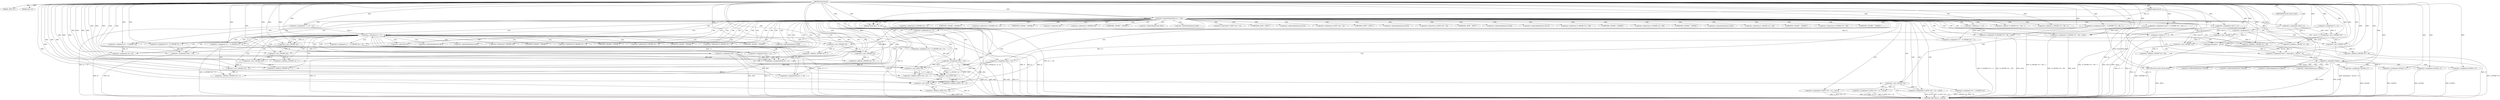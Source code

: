 digraph IGDstartelt {  
"1000112" [label = "(METHOD,IGDstartelt)" ]
"1000359" [label = "(METHOD_RETURN,int __fastcall)" ]
"1000113" [label = "(PARAM,_BYTE *a1)" ]
"1000114" [label = "(PARAM,char *a2)" ]
"1000115" [label = "(PARAM,signed int a3)" ]
"1000128" [label = "(<operator>.assignment,v3 = a1)" ]
"1000132" [label = "(<operator>.greaterEqualsThan,a3 >= 128)" ]
"1000136" [label = "(<operator>.assignment,v7 = a2 + 112)" ]
"1000138" [label = "(<operator>.addition,a2 + 112)" ]
"1000141" [label = "(<operator>.assignment,v8 = a1)" ]
"1000146" [label = "(<operator>.assignment,v9 = *(_DWORD *)a2)" ]
"1000149" [label = "(<operator>.cast,(_DWORD *)a2)" ]
"1000152" [label = "(<operator>.assignment,v10 = *((_DWORD *)a2 + 1))" ]
"1000155" [label = "(<operator>.addition,(_DWORD *)a2 + 1)" ]
"1000156" [label = "(<operator>.cast,(_DWORD *)a2)" ]
"1000160" [label = "(<operator>.assignment,v11 = *((_DWORD *)a2 + 2))" ]
"1000163" [label = "(<operator>.addition,(_DWORD *)a2 + 2)" ]
"1000164" [label = "(<operator>.cast,(_DWORD *)a2)" ]
"1000168" [label = "(<operator>.assignment,v12 = *((_DWORD *)a2 + 3))" ]
"1000171" [label = "(<operator>.addition,(_DWORD *)a2 + 3)" ]
"1000172" [label = "(<operator>.cast,(_DWORD *)a2)" ]
"1000176" [label = "(<operator>.assignmentPlus,a2 += 16)" ]
"1000179" [label = "(<operator>.assignment,*v8 = v9)" ]
"1000183" [label = "(<operator>.assignment,v8[1] = v10)" ]
"1000188" [label = "(<operator>.assignment,v8[2] = v11)" ]
"1000193" [label = "(<operator>.assignment,v8[3] = v12)" ]
"1000198" [label = "(<operator>.assignmentPlus,v8 += 4)" ]
"1000201" [label = "(<operator>.notEquals,a2 != v7)" ]
"1000204" [label = "(<operator>.assignment,v13 = *((_DWORD *)a2 + 1))" ]
"1000207" [label = "(<operator>.addition,(_DWORD *)a2 + 1)" ]
"1000208" [label = "(<operator>.cast,(_DWORD *)a2)" ]
"1000212" [label = "(<operator>.assignment,v14 = *((_DWORD *)a2 + 2))" ]
"1000215" [label = "(<operator>.addition,(_DWORD *)a2 + 2)" ]
"1000216" [label = "(<operator>.cast,(_DWORD *)a2)" ]
"1000220" [label = "(<operator>.assignment,*v8 = *(_DWORD *)a2)" ]
"1000224" [label = "(<operator>.cast,(_DWORD *)a2)" ]
"1000227" [label = "(<operator>.assignment,v8[1] = v13)" ]
"1000232" [label = "(<operator>.assignment,v8[2] = v14)" ]
"1000237" [label = "(<operator>.assignment,*((_BYTE *)v8 + 12) = a2[12])" ]
"1000239" [label = "(<operator>.addition,(_BYTE *)v8 + 12)" ]
"1000240" [label = "(<operator>.cast,(_BYTE *)v8)" ]
"1000247" [label = "(<operator>.assignment,*((_BYTE *)v8 + 13) = a2[13])" ]
"1000249" [label = "(<operator>.addition,(_BYTE *)v8 + 13)" ]
"1000250" [label = "(<operator>.cast,(_BYTE *)v8)" ]
"1000257" [label = "(<operator>.assignment,*((_BYTE *)v8 + 14) = a2[14])" ]
"1000259" [label = "(<operator>.addition,(_BYTE *)v8 + 14)" ]
"1000260" [label = "(<operator>.cast,(_BYTE *)v8)" ]
"1000267" [label = "(<operator>.assignment,v3[127] = 0)" ]
"1000272" [label = "(<operator>.assignment,result = *((_DWORD *)v3 + 96) + 1)" ]
"1000276" [label = "(<operator>.addition,(_DWORD *)v3 + 96)" ]
"1000277" [label = "(<operator>.cast,(_DWORD *)v3)" ]
"1000274" [label = "(<operator>.addition,*((_DWORD *)v3 + 96) + 1)" ]
"1000282" [label = "(<operator>.assignment,*((_DWORD *)v3 + 96) = result)" ]
"1000284" [label = "(<operator>.addition,(_DWORD *)v3 + 96)" ]
"1000285" [label = "(<operator>.cast,(_DWORD *)v3)" ]
"1000292" [label = "(<operator>.assignment,v5 = a2)" ]
"1000295" [label = "(memcpy,memcpy(a1, a2, a3))" ]
"1000299" [label = "(<operator>.assignment,v3[a3] = 0)" ]
"1000304" [label = "(<operator>.assignment,result = *((_DWORD *)v3 + 96) + 1)" ]
"1000308" [label = "(<operator>.addition,(_DWORD *)v3 + 96)" ]
"1000309" [label = "(<operator>.cast,(_DWORD *)v3)" ]
"1000306" [label = "(<operator>.addition,*((_DWORD *)v3 + 96) + 1)" ]
"1000314" [label = "(<operator>.assignment,*((_DWORD *)v3 + 96) = result)" ]
"1000316" [label = "(<operator>.addition,(_DWORD *)v3 + 96)" ]
"1000317" [label = "(<operator>.cast,(_DWORD *)v3)" ]
"1000323" [label = "(<operator>.equals,a3 == 7)" ]
"1000327" [label = "(<operator>.assignment,result = memcmp(v5, \"service\", 7u))" ]
"1000329" [label = "(memcmp,memcmp(v5, \"service\", 7u))" ]
"1000334" [label = "(<operator>.logicalNot,!result)" ]
"1000337" [label = "(<operator>.assignment,v3[2436] = 0)" ]
"1000342" [label = "(<operator>.assignment,v3[2564] = 0)" ]
"1000347" [label = "(<operator>.assignment,v3[2692] = 0)" ]
"1000352" [label = "(<operator>.assignment,v3[2820] = 0)" ]
"1000357" [label = "(RETURN,return result;,return result;)" ]
"1000358" [label = "(IDENTIFIER,result,return result;)" ]
"1000148" [label = "(<operator>.indirection,*(_DWORD *)a2)" ]
"1000150" [label = "(UNKNOWN,_DWORD *,_DWORD *)" ]
"1000154" [label = "(<operator>.indirection,*((_DWORD *)a2 + 1))" ]
"1000157" [label = "(UNKNOWN,_DWORD *,_DWORD *)" ]
"1000162" [label = "(<operator>.indirection,*((_DWORD *)a2 + 2))" ]
"1000165" [label = "(UNKNOWN,_DWORD *,_DWORD *)" ]
"1000170" [label = "(<operator>.indirection,*((_DWORD *)a2 + 3))" ]
"1000173" [label = "(UNKNOWN,_DWORD *,_DWORD *)" ]
"1000180" [label = "(<operator>.indirection,*v8)" ]
"1000184" [label = "(<operator>.indirectIndexAccess,v8[1])" ]
"1000189" [label = "(<operator>.indirectIndexAccess,v8[2])" ]
"1000194" [label = "(<operator>.indirectIndexAccess,v8[3])" ]
"1000206" [label = "(<operator>.indirection,*((_DWORD *)a2 + 1))" ]
"1000209" [label = "(UNKNOWN,_DWORD *,_DWORD *)" ]
"1000214" [label = "(<operator>.indirection,*((_DWORD *)a2 + 2))" ]
"1000217" [label = "(UNKNOWN,_DWORD *,_DWORD *)" ]
"1000221" [label = "(<operator>.indirection,*v8)" ]
"1000223" [label = "(<operator>.indirection,*(_DWORD *)a2)" ]
"1000225" [label = "(UNKNOWN,_DWORD *,_DWORD *)" ]
"1000228" [label = "(<operator>.indirectIndexAccess,v8[1])" ]
"1000233" [label = "(<operator>.indirectIndexAccess,v8[2])" ]
"1000238" [label = "(<operator>.indirection,*((_BYTE *)v8 + 12))" ]
"1000241" [label = "(UNKNOWN,_BYTE *,_BYTE *)" ]
"1000244" [label = "(<operator>.indirectIndexAccess,a2[12])" ]
"1000248" [label = "(<operator>.indirection,*((_BYTE *)v8 + 13))" ]
"1000251" [label = "(UNKNOWN,_BYTE *,_BYTE *)" ]
"1000254" [label = "(<operator>.indirectIndexAccess,a2[13])" ]
"1000258" [label = "(<operator>.indirection,*((_BYTE *)v8 + 14))" ]
"1000261" [label = "(UNKNOWN,_BYTE *,_BYTE *)" ]
"1000264" [label = "(<operator>.indirectIndexAccess,a2[14])" ]
"1000268" [label = "(<operator>.indirectIndexAccess,v3[127])" ]
"1000275" [label = "(<operator>.indirection,*((_DWORD *)v3 + 96))" ]
"1000278" [label = "(UNKNOWN,_DWORD *,_DWORD *)" ]
"1000283" [label = "(<operator>.indirection,*((_DWORD *)v3 + 96))" ]
"1000286" [label = "(UNKNOWN,_DWORD *,_DWORD *)" ]
"1000300" [label = "(<operator>.indirectIndexAccess,v3[a3])" ]
"1000307" [label = "(<operator>.indirection,*((_DWORD *)v3 + 96))" ]
"1000310" [label = "(UNKNOWN,_DWORD *,_DWORD *)" ]
"1000315" [label = "(<operator>.indirection,*((_DWORD *)v3 + 96))" ]
"1000318" [label = "(UNKNOWN,_DWORD *,_DWORD *)" ]
"1000338" [label = "(<operator>.indirectIndexAccess,v3[2436])" ]
"1000343" [label = "(<operator>.indirectIndexAccess,v3[2564])" ]
"1000348" [label = "(<operator>.indirectIndexAccess,v3[2692])" ]
"1000353" [label = "(<operator>.indirectIndexAccess,v3[2820])" ]
  "1000357" -> "1000359"  [ label = "DDG: <RET>"] 
  "1000212" -> "1000359"  [ label = "DDG: *((_DWORD *)a2 + 2)"] 
  "1000259" -> "1000359"  [ label = "DDG: (_BYTE *)v8"] 
  "1000282" -> "1000359"  [ label = "DDG: result"] 
  "1000193" -> "1000359"  [ label = "DDG: v8[3]"] 
  "1000141" -> "1000359"  [ label = "DDG: a1"] 
  "1000295" -> "1000359"  [ label = "DDG: memcpy(a1, a2, a3)"] 
  "1000347" -> "1000359"  [ label = "DDG: v3[2692]"] 
  "1000334" -> "1000359"  [ label = "DDG: result"] 
  "1000201" -> "1000359"  [ label = "DDG: v7"] 
  "1000220" -> "1000359"  [ label = "DDG: *(_DWORD *)a2"] 
  "1000237" -> "1000359"  [ label = "DDG: a2[12]"] 
  "1000329" -> "1000359"  [ label = "DDG: v5"] 
  "1000352" -> "1000359"  [ label = "DDG: v3[2820]"] 
  "1000317" -> "1000359"  [ label = "DDG: v3"] 
  "1000314" -> "1000359"  [ label = "DDG: result"] 
  "1000232" -> "1000359"  [ label = "DDG: v8[2]"] 
  "1000257" -> "1000359"  [ label = "DDG: *((_BYTE *)v8 + 14)"] 
  "1000334" -> "1000359"  [ label = "DDG: !result"] 
  "1000323" -> "1000359"  [ label = "DDG: a3 == 7"] 
  "1000220" -> "1000359"  [ label = "DDG: *v8"] 
  "1000272" -> "1000359"  [ label = "DDG: *((_DWORD *)v3 + 96) + 1"] 
  "1000295" -> "1000359"  [ label = "DDG: a1"] 
  "1000282" -> "1000359"  [ label = "DDG: *((_DWORD *)v3 + 96)"] 
  "1000224" -> "1000359"  [ label = "DDG: a2"] 
  "1000267" -> "1000359"  [ label = "DDG: v3[127]"] 
  "1000132" -> "1000359"  [ label = "DDG: a3"] 
  "1000179" -> "1000359"  [ label = "DDG: v9"] 
  "1000232" -> "1000359"  [ label = "DDG: v14"] 
  "1000115" -> "1000359"  [ label = "DDG: a3"] 
  "1000136" -> "1000359"  [ label = "DDG: a2 + 112"] 
  "1000292" -> "1000359"  [ label = "DDG: v5"] 
  "1000247" -> "1000359"  [ label = "DDG: *((_BYTE *)v8 + 13)"] 
  "1000342" -> "1000359"  [ label = "DDG: v3[2564]"] 
  "1000168" -> "1000359"  [ label = "DDG: *((_DWORD *)a2 + 3)"] 
  "1000227" -> "1000359"  [ label = "DDG: v13"] 
  "1000285" -> "1000359"  [ label = "DDG: v3"] 
  "1000316" -> "1000359"  [ label = "DDG: (_DWORD *)v3"] 
  "1000314" -> "1000359"  [ label = "DDG: *((_DWORD *)v3 + 96)"] 
  "1000188" -> "1000359"  [ label = "DDG: v11"] 
  "1000304" -> "1000359"  [ label = "DDG: *((_DWORD *)v3 + 96) + 1"] 
  "1000299" -> "1000359"  [ label = "DDG: v3[a3]"] 
  "1000201" -> "1000359"  [ label = "DDG: a2 != v7"] 
  "1000204" -> "1000359"  [ label = "DDG: *((_DWORD *)a2 + 1)"] 
  "1000183" -> "1000359"  [ label = "DDG: v10"] 
  "1000227" -> "1000359"  [ label = "DDG: v8[1]"] 
  "1000327" -> "1000359"  [ label = "DDG: memcmp(v5, \"service\", 7u)"] 
  "1000257" -> "1000359"  [ label = "DDG: a2[14]"] 
  "1000237" -> "1000359"  [ label = "DDG: *((_BYTE *)v8 + 12)"] 
  "1000247" -> "1000359"  [ label = "DDG: a2[13]"] 
  "1000260" -> "1000359"  [ label = "DDG: v8"] 
  "1000193" -> "1000359"  [ label = "DDG: v12"] 
  "1000295" -> "1000359"  [ label = "DDG: a2"] 
  "1000323" -> "1000359"  [ label = "DDG: a3"] 
  "1000337" -> "1000359"  [ label = "DDG: v3[2436]"] 
  "1000284" -> "1000359"  [ label = "DDG: (_DWORD *)v3"] 
  "1000132" -> "1000359"  [ label = "DDG: a3 >= 128"] 
  "1000112" -> "1000113"  [ label = "DDG: "] 
  "1000112" -> "1000114"  [ label = "DDG: "] 
  "1000112" -> "1000115"  [ label = "DDG: "] 
  "1000112" -> "1000128"  [ label = "DDG: "] 
  "1000115" -> "1000132"  [ label = "DDG: a3"] 
  "1000112" -> "1000132"  [ label = "DDG: "] 
  "1000112" -> "1000136"  [ label = "DDG: "] 
  "1000112" -> "1000138"  [ label = "DDG: "] 
  "1000112" -> "1000141"  [ label = "DDG: "] 
  "1000112" -> "1000146"  [ label = "DDG: "] 
  "1000201" -> "1000149"  [ label = "DDG: a2"] 
  "1000112" -> "1000149"  [ label = "DDG: "] 
  "1000112" -> "1000152"  [ label = "DDG: "] 
  "1000156" -> "1000155"  [ label = "DDG: a2"] 
  "1000149" -> "1000156"  [ label = "DDG: a2"] 
  "1000112" -> "1000156"  [ label = "DDG: "] 
  "1000112" -> "1000155"  [ label = "DDG: "] 
  "1000112" -> "1000160"  [ label = "DDG: "] 
  "1000164" -> "1000163"  [ label = "DDG: a2"] 
  "1000156" -> "1000164"  [ label = "DDG: a2"] 
  "1000112" -> "1000164"  [ label = "DDG: "] 
  "1000112" -> "1000163"  [ label = "DDG: "] 
  "1000112" -> "1000168"  [ label = "DDG: "] 
  "1000172" -> "1000171"  [ label = "DDG: a2"] 
  "1000164" -> "1000172"  [ label = "DDG: a2"] 
  "1000112" -> "1000172"  [ label = "DDG: "] 
  "1000112" -> "1000171"  [ label = "DDG: "] 
  "1000112" -> "1000176"  [ label = "DDG: "] 
  "1000172" -> "1000176"  [ label = "DDG: a2"] 
  "1000146" -> "1000179"  [ label = "DDG: v9"] 
  "1000112" -> "1000179"  [ label = "DDG: "] 
  "1000152" -> "1000183"  [ label = "DDG: v10"] 
  "1000112" -> "1000183"  [ label = "DDG: "] 
  "1000160" -> "1000188"  [ label = "DDG: v11"] 
  "1000112" -> "1000188"  [ label = "DDG: "] 
  "1000168" -> "1000193"  [ label = "DDG: v12"] 
  "1000112" -> "1000193"  [ label = "DDG: "] 
  "1000112" -> "1000198"  [ label = "DDG: "] 
  "1000193" -> "1000198"  [ label = "DDG: v8[3]"] 
  "1000188" -> "1000198"  [ label = "DDG: v8[2]"] 
  "1000141" -> "1000198"  [ label = "DDG: v8"] 
  "1000183" -> "1000198"  [ label = "DDG: v8[1]"] 
  "1000176" -> "1000201"  [ label = "DDG: a2"] 
  "1000112" -> "1000201"  [ label = "DDG: "] 
  "1000136" -> "1000201"  [ label = "DDG: v7"] 
  "1000112" -> "1000204"  [ label = "DDG: "] 
  "1000208" -> "1000207"  [ label = "DDG: a2"] 
  "1000201" -> "1000208"  [ label = "DDG: a2"] 
  "1000112" -> "1000208"  [ label = "DDG: "] 
  "1000112" -> "1000207"  [ label = "DDG: "] 
  "1000112" -> "1000212"  [ label = "DDG: "] 
  "1000216" -> "1000215"  [ label = "DDG: a2"] 
  "1000208" -> "1000216"  [ label = "DDG: a2"] 
  "1000112" -> "1000216"  [ label = "DDG: "] 
  "1000112" -> "1000215"  [ label = "DDG: "] 
  "1000216" -> "1000224"  [ label = "DDG: a2"] 
  "1000112" -> "1000224"  [ label = "DDG: "] 
  "1000204" -> "1000227"  [ label = "DDG: v13"] 
  "1000112" -> "1000227"  [ label = "DDG: "] 
  "1000212" -> "1000232"  [ label = "DDG: v14"] 
  "1000112" -> "1000232"  [ label = "DDG: "] 
  "1000224" -> "1000237"  [ label = "DDG: a2"] 
  "1000240" -> "1000239"  [ label = "DDG: v8"] 
  "1000193" -> "1000240"  [ label = "DDG: v8[3]"] 
  "1000198" -> "1000240"  [ label = "DDG: v8"] 
  "1000232" -> "1000240"  [ label = "DDG: v8[2]"] 
  "1000227" -> "1000240"  [ label = "DDG: v8[1]"] 
  "1000112" -> "1000240"  [ label = "DDG: "] 
  "1000112" -> "1000239"  [ label = "DDG: "] 
  "1000224" -> "1000247"  [ label = "DDG: a2"] 
  "1000250" -> "1000249"  [ label = "DDG: v8"] 
  "1000193" -> "1000250"  [ label = "DDG: v8[3]"] 
  "1000232" -> "1000250"  [ label = "DDG: v8[2]"] 
  "1000227" -> "1000250"  [ label = "DDG: v8[1]"] 
  "1000240" -> "1000250"  [ label = "DDG: v8"] 
  "1000112" -> "1000250"  [ label = "DDG: "] 
  "1000112" -> "1000249"  [ label = "DDG: "] 
  "1000224" -> "1000257"  [ label = "DDG: a2"] 
  "1000260" -> "1000259"  [ label = "DDG: v8"] 
  "1000193" -> "1000260"  [ label = "DDG: v8[3]"] 
  "1000232" -> "1000260"  [ label = "DDG: v8[2]"] 
  "1000250" -> "1000260"  [ label = "DDG: v8"] 
  "1000227" -> "1000260"  [ label = "DDG: v8[1]"] 
  "1000112" -> "1000260"  [ label = "DDG: "] 
  "1000112" -> "1000259"  [ label = "DDG: "] 
  "1000112" -> "1000267"  [ label = "DDG: "] 
  "1000112" -> "1000272"  [ label = "DDG: "] 
  "1000277" -> "1000276"  [ label = "DDG: v3"] 
  "1000267" -> "1000277"  [ label = "DDG: v3[127]"] 
  "1000128" -> "1000277"  [ label = "DDG: v3"] 
  "1000112" -> "1000277"  [ label = "DDG: "] 
  "1000112" -> "1000276"  [ label = "DDG: "] 
  "1000112" -> "1000274"  [ label = "DDG: "] 
  "1000272" -> "1000282"  [ label = "DDG: result"] 
  "1000112" -> "1000282"  [ label = "DDG: "] 
  "1000285" -> "1000284"  [ label = "DDG: v3"] 
  "1000267" -> "1000285"  [ label = "DDG: v3[127]"] 
  "1000277" -> "1000285"  [ label = "DDG: v3"] 
  "1000112" -> "1000285"  [ label = "DDG: "] 
  "1000112" -> "1000284"  [ label = "DDG: "] 
  "1000112" -> "1000292"  [ label = "DDG: "] 
  "1000112" -> "1000295"  [ label = "DDG: "] 
  "1000132" -> "1000295"  [ label = "DDG: a3"] 
  "1000115" -> "1000295"  [ label = "DDG: a3"] 
  "1000112" -> "1000299"  [ label = "DDG: "] 
  "1000112" -> "1000304"  [ label = "DDG: "] 
  "1000309" -> "1000308"  [ label = "DDG: v3"] 
  "1000299" -> "1000309"  [ label = "DDG: v3[a3]"] 
  "1000128" -> "1000309"  [ label = "DDG: v3"] 
  "1000112" -> "1000309"  [ label = "DDG: "] 
  "1000112" -> "1000308"  [ label = "DDG: "] 
  "1000112" -> "1000306"  [ label = "DDG: "] 
  "1000304" -> "1000314"  [ label = "DDG: result"] 
  "1000112" -> "1000314"  [ label = "DDG: "] 
  "1000317" -> "1000316"  [ label = "DDG: v3"] 
  "1000309" -> "1000317"  [ label = "DDG: v3"] 
  "1000299" -> "1000317"  [ label = "DDG: v3[a3]"] 
  "1000112" -> "1000317"  [ label = "DDG: "] 
  "1000112" -> "1000316"  [ label = "DDG: "] 
  "1000295" -> "1000323"  [ label = "DDG: a3"] 
  "1000115" -> "1000323"  [ label = "DDG: a3"] 
  "1000112" -> "1000323"  [ label = "DDG: "] 
  "1000329" -> "1000327"  [ label = "DDG: v5"] 
  "1000329" -> "1000327"  [ label = "DDG: \"service\""] 
  "1000329" -> "1000327"  [ label = "DDG: 7u"] 
  "1000112" -> "1000327"  [ label = "DDG: "] 
  "1000292" -> "1000329"  [ label = "DDG: v5"] 
  "1000112" -> "1000329"  [ label = "DDG: "] 
  "1000327" -> "1000334"  [ label = "DDG: result"] 
  "1000112" -> "1000334"  [ label = "DDG: "] 
  "1000112" -> "1000337"  [ label = "DDG: "] 
  "1000112" -> "1000342"  [ label = "DDG: "] 
  "1000112" -> "1000347"  [ label = "DDG: "] 
  "1000112" -> "1000352"  [ label = "DDG: "] 
  "1000358" -> "1000357"  [ label = "DDG: result"] 
  "1000334" -> "1000357"  [ label = "DDG: result"] 
  "1000272" -> "1000357"  [ label = "DDG: result"] 
  "1000112" -> "1000357"  [ label = "DDG: "] 
  "1000304" -> "1000357"  [ label = "DDG: result"] 
  "1000112" -> "1000358"  [ label = "DDG: "] 
  "1000132" -> "1000141"  [ label = "CDG: "] 
  "1000132" -> "1000138"  [ label = "CDG: "] 
  "1000132" -> "1000136"  [ label = "CDG: "] 
  "1000132" -> "1000160"  [ label = "CDG: "] 
  "1000132" -> "1000157"  [ label = "CDG: "] 
  "1000132" -> "1000156"  [ label = "CDG: "] 
  "1000132" -> "1000155"  [ label = "CDG: "] 
  "1000132" -> "1000154"  [ label = "CDG: "] 
  "1000132" -> "1000152"  [ label = "CDG: "] 
  "1000132" -> "1000150"  [ label = "CDG: "] 
  "1000132" -> "1000149"  [ label = "CDG: "] 
  "1000132" -> "1000148"  [ label = "CDG: "] 
  "1000132" -> "1000146"  [ label = "CDG: "] 
  "1000132" -> "1000176"  [ label = "CDG: "] 
  "1000132" -> "1000173"  [ label = "CDG: "] 
  "1000132" -> "1000172"  [ label = "CDG: "] 
  "1000132" -> "1000171"  [ label = "CDG: "] 
  "1000132" -> "1000170"  [ label = "CDG: "] 
  "1000132" -> "1000168"  [ label = "CDG: "] 
  "1000132" -> "1000165"  [ label = "CDG: "] 
  "1000132" -> "1000164"  [ label = "CDG: "] 
  "1000132" -> "1000163"  [ label = "CDG: "] 
  "1000132" -> "1000162"  [ label = "CDG: "] 
  "1000132" -> "1000189"  [ label = "CDG: "] 
  "1000132" -> "1000188"  [ label = "CDG: "] 
  "1000132" -> "1000184"  [ label = "CDG: "] 
  "1000132" -> "1000183"  [ label = "CDG: "] 
  "1000132" -> "1000180"  [ label = "CDG: "] 
  "1000132" -> "1000179"  [ label = "CDG: "] 
  "1000132" -> "1000208"  [ label = "CDG: "] 
  "1000132" -> "1000207"  [ label = "CDG: "] 
  "1000132" -> "1000206"  [ label = "CDG: "] 
  "1000132" -> "1000204"  [ label = "CDG: "] 
  "1000132" -> "1000201"  [ label = "CDG: "] 
  "1000132" -> "1000198"  [ label = "CDG: "] 
  "1000132" -> "1000194"  [ label = "CDG: "] 
  "1000132" -> "1000193"  [ label = "CDG: "] 
  "1000132" -> "1000224"  [ label = "CDG: "] 
  "1000132" -> "1000223"  [ label = "CDG: "] 
  "1000132" -> "1000221"  [ label = "CDG: "] 
  "1000132" -> "1000220"  [ label = "CDG: "] 
  "1000132" -> "1000217"  [ label = "CDG: "] 
  "1000132" -> "1000216"  [ label = "CDG: "] 
  "1000132" -> "1000215"  [ label = "CDG: "] 
  "1000132" -> "1000214"  [ label = "CDG: "] 
  "1000132" -> "1000212"  [ label = "CDG: "] 
  "1000132" -> "1000209"  [ label = "CDG: "] 
  "1000132" -> "1000240"  [ label = "CDG: "] 
  "1000132" -> "1000239"  [ label = "CDG: "] 
  "1000132" -> "1000238"  [ label = "CDG: "] 
  "1000132" -> "1000237"  [ label = "CDG: "] 
  "1000132" -> "1000233"  [ label = "CDG: "] 
  "1000132" -> "1000232"  [ label = "CDG: "] 
  "1000132" -> "1000228"  [ label = "CDG: "] 
  "1000132" -> "1000227"  [ label = "CDG: "] 
  "1000132" -> "1000225"  [ label = "CDG: "] 
  "1000132" -> "1000254"  [ label = "CDG: "] 
  "1000132" -> "1000251"  [ label = "CDG: "] 
  "1000132" -> "1000250"  [ label = "CDG: "] 
  "1000132" -> "1000249"  [ label = "CDG: "] 
  "1000132" -> "1000248"  [ label = "CDG: "] 
  "1000132" -> "1000247"  [ label = "CDG: "] 
  "1000132" -> "1000244"  [ label = "CDG: "] 
  "1000132" -> "1000241"  [ label = "CDG: "] 
  "1000132" -> "1000272"  [ label = "CDG: "] 
  "1000132" -> "1000268"  [ label = "CDG: "] 
  "1000132" -> "1000267"  [ label = "CDG: "] 
  "1000132" -> "1000264"  [ label = "CDG: "] 
  "1000132" -> "1000261"  [ label = "CDG: "] 
  "1000132" -> "1000260"  [ label = "CDG: "] 
  "1000132" -> "1000259"  [ label = "CDG: "] 
  "1000132" -> "1000258"  [ label = "CDG: "] 
  "1000132" -> "1000257"  [ label = "CDG: "] 
  "1000132" -> "1000286"  [ label = "CDG: "] 
  "1000132" -> "1000285"  [ label = "CDG: "] 
  "1000132" -> "1000284"  [ label = "CDG: "] 
  "1000132" -> "1000283"  [ label = "CDG: "] 
  "1000132" -> "1000282"  [ label = "CDG: "] 
  "1000132" -> "1000278"  [ label = "CDG: "] 
  "1000132" -> "1000277"  [ label = "CDG: "] 
  "1000132" -> "1000276"  [ label = "CDG: "] 
  "1000132" -> "1000275"  [ label = "CDG: "] 
  "1000132" -> "1000274"  [ label = "CDG: "] 
  "1000132" -> "1000304"  [ label = "CDG: "] 
  "1000132" -> "1000300"  [ label = "CDG: "] 
  "1000132" -> "1000299"  [ label = "CDG: "] 
  "1000132" -> "1000295"  [ label = "CDG: "] 
  "1000132" -> "1000292"  [ label = "CDG: "] 
  "1000132" -> "1000318"  [ label = "CDG: "] 
  "1000132" -> "1000317"  [ label = "CDG: "] 
  "1000132" -> "1000316"  [ label = "CDG: "] 
  "1000132" -> "1000315"  [ label = "CDG: "] 
  "1000132" -> "1000314"  [ label = "CDG: "] 
  "1000132" -> "1000310"  [ label = "CDG: "] 
  "1000132" -> "1000309"  [ label = "CDG: "] 
  "1000132" -> "1000308"  [ label = "CDG: "] 
  "1000132" -> "1000307"  [ label = "CDG: "] 
  "1000132" -> "1000306"  [ label = "CDG: "] 
  "1000132" -> "1000323"  [ label = "CDG: "] 
  "1000201" -> "1000160"  [ label = "CDG: "] 
  "1000201" -> "1000157"  [ label = "CDG: "] 
  "1000201" -> "1000156"  [ label = "CDG: "] 
  "1000201" -> "1000155"  [ label = "CDG: "] 
  "1000201" -> "1000154"  [ label = "CDG: "] 
  "1000201" -> "1000152"  [ label = "CDG: "] 
  "1000201" -> "1000150"  [ label = "CDG: "] 
  "1000201" -> "1000149"  [ label = "CDG: "] 
  "1000201" -> "1000148"  [ label = "CDG: "] 
  "1000201" -> "1000146"  [ label = "CDG: "] 
  "1000201" -> "1000176"  [ label = "CDG: "] 
  "1000201" -> "1000173"  [ label = "CDG: "] 
  "1000201" -> "1000172"  [ label = "CDG: "] 
  "1000201" -> "1000171"  [ label = "CDG: "] 
  "1000201" -> "1000170"  [ label = "CDG: "] 
  "1000201" -> "1000168"  [ label = "CDG: "] 
  "1000201" -> "1000165"  [ label = "CDG: "] 
  "1000201" -> "1000164"  [ label = "CDG: "] 
  "1000201" -> "1000163"  [ label = "CDG: "] 
  "1000201" -> "1000162"  [ label = "CDG: "] 
  "1000201" -> "1000189"  [ label = "CDG: "] 
  "1000201" -> "1000188"  [ label = "CDG: "] 
  "1000201" -> "1000184"  [ label = "CDG: "] 
  "1000201" -> "1000183"  [ label = "CDG: "] 
  "1000201" -> "1000180"  [ label = "CDG: "] 
  "1000201" -> "1000179"  [ label = "CDG: "] 
  "1000201" -> "1000201"  [ label = "CDG: "] 
  "1000201" -> "1000198"  [ label = "CDG: "] 
  "1000201" -> "1000194"  [ label = "CDG: "] 
  "1000201" -> "1000193"  [ label = "CDG: "] 
  "1000323" -> "1000334"  [ label = "CDG: "] 
  "1000323" -> "1000329"  [ label = "CDG: "] 
  "1000323" -> "1000327"  [ label = "CDG: "] 
  "1000334" -> "1000352"  [ label = "CDG: "] 
  "1000334" -> "1000348"  [ label = "CDG: "] 
  "1000334" -> "1000347"  [ label = "CDG: "] 
  "1000334" -> "1000343"  [ label = "CDG: "] 
  "1000334" -> "1000342"  [ label = "CDG: "] 
  "1000334" -> "1000338"  [ label = "CDG: "] 
  "1000334" -> "1000337"  [ label = "CDG: "] 
  "1000334" -> "1000353"  [ label = "CDG: "] 
}
